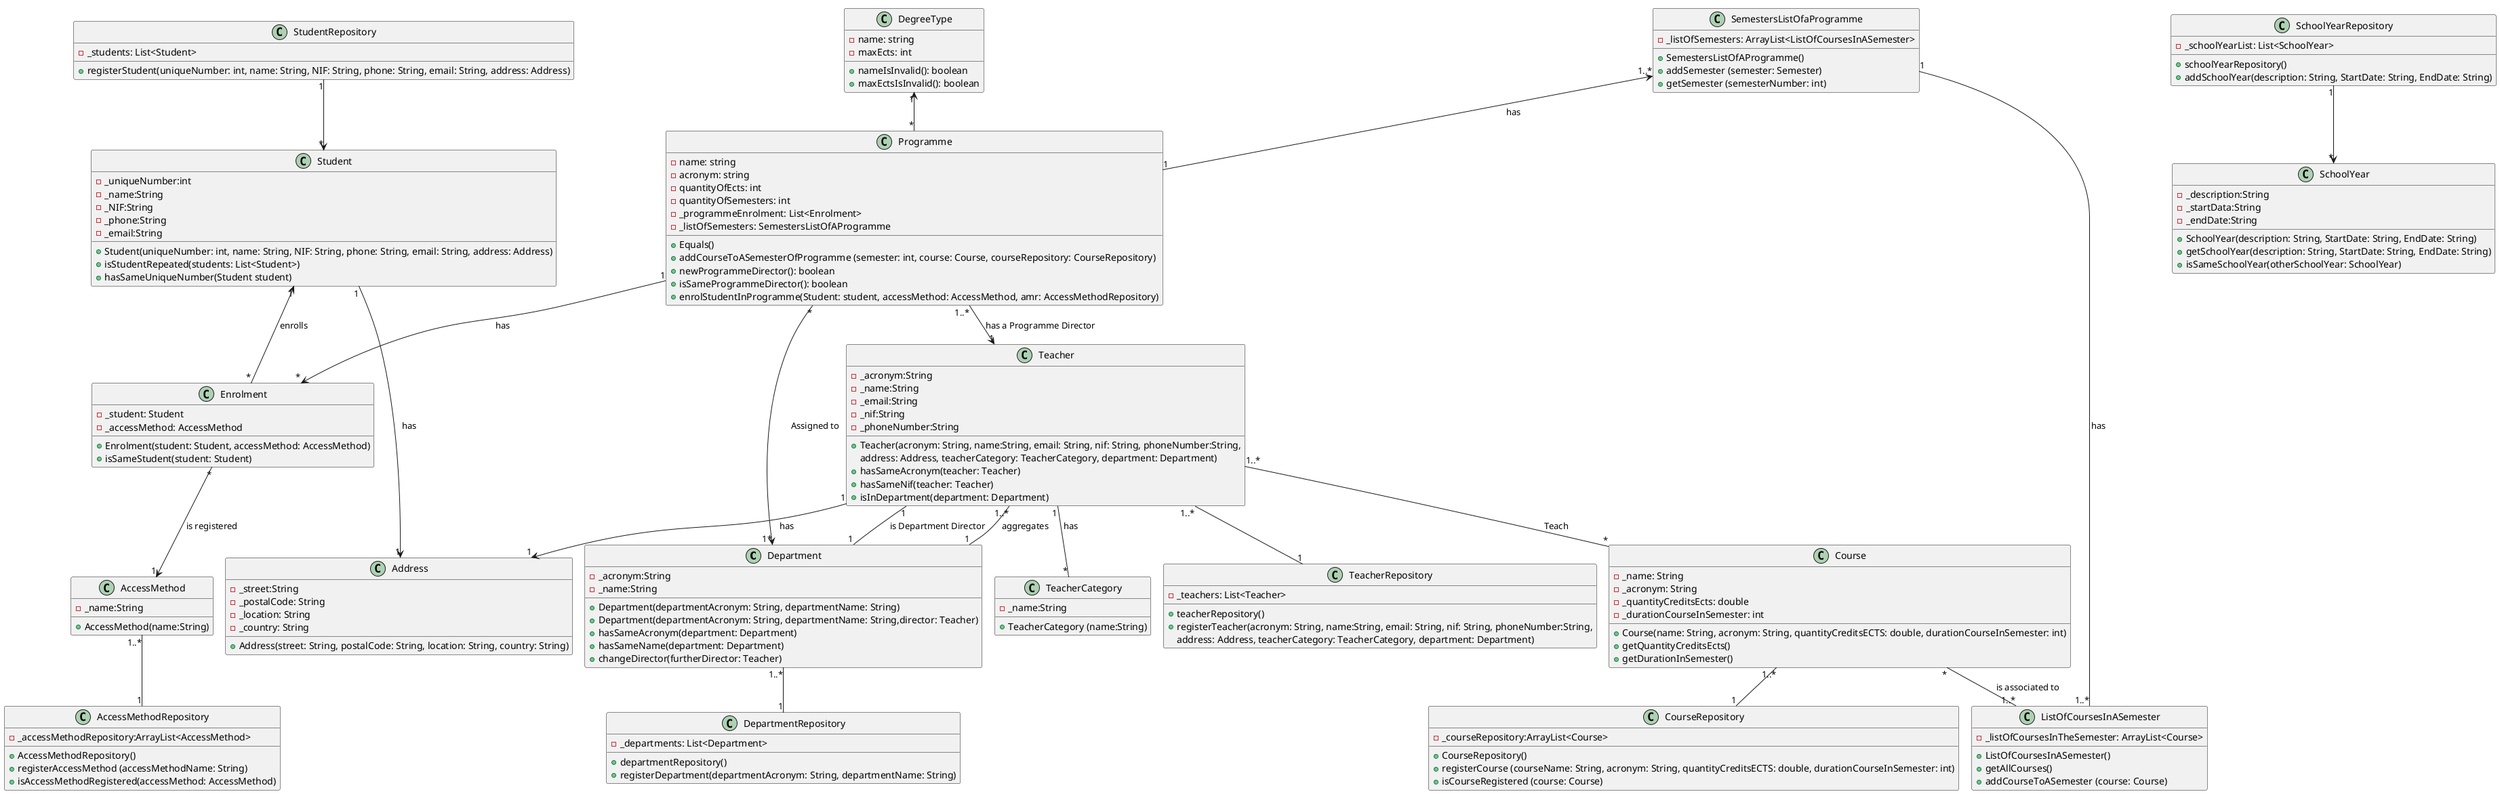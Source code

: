 @startuml
!pragma layout smetana

/'left to right direction'/

class Department {
    -_acronym:String
    -_name:String
    +Department(departmentAcronym: String, departmentName: String)
    +Department(departmentAcronym: String, departmentName: String,director: Teacher)
    +hasSameAcronym(department: Department)
    +hasSameName(department: Department)
    +changeDirector(furtherDirector: Teacher)
}

class DepartmentRepository {
    -_departments: List<Department>
    +departmentRepository()
    +registerDepartment(departmentAcronym: String, departmentName: String)
}

class TeacherCategory {
    -_name:String
    + TeacherCategory (name:String)
}

class Programme {
     - name: string
     - acronym: string
     - quantityOfEcts: int
     - quantityOfSemesters: int
     -_programmeEnrolment: List<Enrolment>
     -_listOfSemesters: SemestersListOfAProgramme

     + Equals()
     + addCourseToASemesterOfProgramme (semester: int, course: Course, courseRepository: CourseRepository)
     + newProgrammeDirector(): boolean
     + isSameProgrammeDirector(): boolean
     +enrolStudentInProgramme(Student: student, accessMethod: AccessMethod, amr: AccessMethodRepository)
 }

class DegreeType {
    - name: string
    - maxEcts: int
    + nameIsInvalid(): boolean
    + maxEctsIsInvalid(): boolean
}

class Teacher {
     -_acronym:String
     -_name:String
     -_email:String
     -_nif:String
     -_phoneNumber:String
     +Teacher(acronym: String, name:String, email: String, nif: String, phoneNumber:String,
     address: Address, teacherCategory: TeacherCategory, department: Department)
     +hasSameAcronym(teacher: Teacher)
     +hasSameNif(teacher: Teacher)
     +isInDepartment(department: Department)
}

class TeacherRepository {
    -_teachers: List<Teacher>
    +teacherRepository()
    +registerTeacher(acronym: String, name:String, email: String, nif: String, phoneNumber:String,
                          address: Address, teacherCategory: TeacherCategory, department: Department)
}


class SchoolYear {
    -_description:String
    -_startData:String
    -_endDate:String
    +SchoolYear(description: String, StartDate: String, EndDate: String)
    +getSchoolYear(description: String, StartDate: String, EndDate: String)
    +isSameSchoolYear(otherSchoolYear: SchoolYear)
}

class SchoolYearRepository {
    -_schoolYearList: List<SchoolYear>
    +schoolYearRepository()
    +addSchoolYear(description: String, StartDate: String, EndDate: String)
}

class Enrolment {
    -_student: Student
    -_accessMethod: AccessMethod
    +Enrolment(student: Student, accessMethod: AccessMethod)
    +isSameStudent(student: Student)
}

class Student {
    -_uniqueNumber:int
    -_name:String
    -_NIF:String
    -_phone:String
    -_email:String
    +Student(uniqueNumber: int, name: String, NIF: String, phone: String, email: String, address: Address)
    +isStudentRepeated(students: List<Student>)
    +hasSameUniqueNumber(Student student)
}

class StudentRepository {
    -_students: List<Student>
    +registerStudent(uniqueNumber: int, name: String, NIF: String, phone: String, email: String, address: Address)
}

class AccessMethod {
    -_name:String
    +AccessMethod(name:String)
}

class AccessMethodRepository {
    -_accessMethodRepository:ArrayList<AccessMethod>
    +AccessMethodRepository()
    +registerAccessMethod (accessMethodName: String)
    +isAccessMethodRegistered(accessMethod: AccessMethod)
}

class Address {
     -_street:String
     -_postalCode: String
     -_location: String
     -_country: String
     +Address(street: String, postalCode: String, location: String, country: String)
}

class Course {
    -_name: String
    -_acronym: String
    -_quantityCreditsEcts: double
    -_durationCourseInSemester: int

    +Course(name: String, acronym: String, quantityCreditsECTS: double, durationCourseInSemester: int)
    +getQuantityCreditsEcts()
    +getDurationInSemester()
}

class CourseRepository {
    -_courseRepository:ArrayList<Course>
    +CourseRepository()
    +registerCourse (courseName: String, acronym: String, quantityCreditsECTS: double, durationCourseInSemester: int)
    +isCourseRegistered (course: Course)
}

class SemestersListOfaProgramme {
    -_listOfSemesters: ArrayList<ListOfCoursesInASemester>
    +SemestersListOfAProgramme()
    +addSemester (semester: Semester)
    +getSemester (semesterNumber: int)
}

class ListOfCoursesInASemester {
    -_listOfCoursesInTheSemester: ArrayList<Course>
    +ListOfCoursesInASemester()
    +getAllCourses()
    +addCourseToASemester (course: Course)
}

Teacher "1" --> "1" Address: has
Student "1" --> "1" Address: has
Programme "1..*" --> "1" Teacher : has a Programme Director
Teacher "1" -- "*" TeacherCategory: has
Teacher "1..*" -- "*" Course: Teach
Course "*" -- "1..*" ListOfCoursesInASemester: is associated to
SemestersListOfaProgramme  "1..*" <-- "1" Programme: has
SemestersListOfaProgramme "1" -- "1..*" ListOfCoursesInASemester: has
Programme "*" --> "1*" Department: Assigned to
DegreeType "1" <-- "*" Programme
Enrolment "*" --> "1" AccessMethod: is registered
Programme "1"  --> "*" Enrolment: has
Student "1" <-- "*" Enrolment: enrolls
StudentRepository "1" --> "*" Student
SchoolYearRepository "1" --> "*" SchoolYear
Teacher "1" -- "1" Department: is Department Director
Teacher "1..*" -- "1" Department: aggregates
Teacher "1..*" -- "1" TeacherRepository
Department "1..*" -- "1" DepartmentRepository
AccessMethod "1..*" -- "1" AccessMethodRepository
Course "1..*" -- "1" CourseRepository

@enduml
